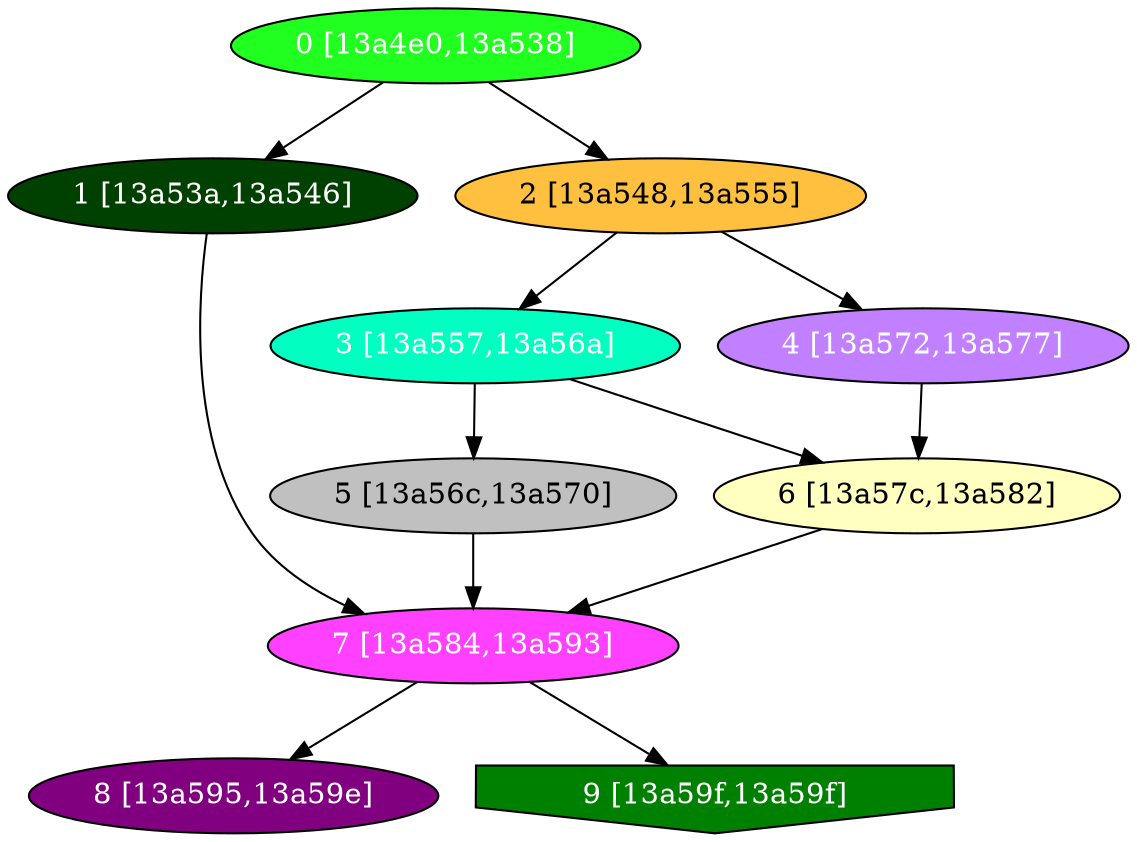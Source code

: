 diGraph libnss3{
	libnss3_0  [style=filled fillcolor="#20FF20" fontcolor="#ffffff" shape=oval label="0 [13a4e0,13a538]"]
	libnss3_1  [style=filled fillcolor="#004000" fontcolor="#ffffff" shape=oval label="1 [13a53a,13a546]"]
	libnss3_2  [style=filled fillcolor="#FFC040" fontcolor="#000000" shape=oval label="2 [13a548,13a555]"]
	libnss3_3  [style=filled fillcolor="#00FFC0" fontcolor="#ffffff" shape=oval label="3 [13a557,13a56a]"]
	libnss3_4  [style=filled fillcolor="#C080FF" fontcolor="#ffffff" shape=oval label="4 [13a572,13a577]"]
	libnss3_5  [style=filled fillcolor="#C0C0C0" fontcolor="#000000" shape=oval label="5 [13a56c,13a570]"]
	libnss3_6  [style=filled fillcolor="#FFFFC0" fontcolor="#000000" shape=oval label="6 [13a57c,13a582]"]
	libnss3_7  [style=filled fillcolor="#FF40FF" fontcolor="#ffffff" shape=oval label="7 [13a584,13a593]"]
	libnss3_8  [style=filled fillcolor="#800080" fontcolor="#ffffff" shape=oval label="8 [13a595,13a59e]"]
	libnss3_9  [style=filled fillcolor="#008000" fontcolor="#ffffff" shape=invhouse label="9 [13a59f,13a59f]"]

	libnss3_0 -> libnss3_1
	libnss3_0 -> libnss3_2
	libnss3_1 -> libnss3_7
	libnss3_2 -> libnss3_3
	libnss3_2 -> libnss3_4
	libnss3_3 -> libnss3_5
	libnss3_3 -> libnss3_6
	libnss3_4 -> libnss3_6
	libnss3_5 -> libnss3_7
	libnss3_6 -> libnss3_7
	libnss3_7 -> libnss3_8
	libnss3_7 -> libnss3_9
}